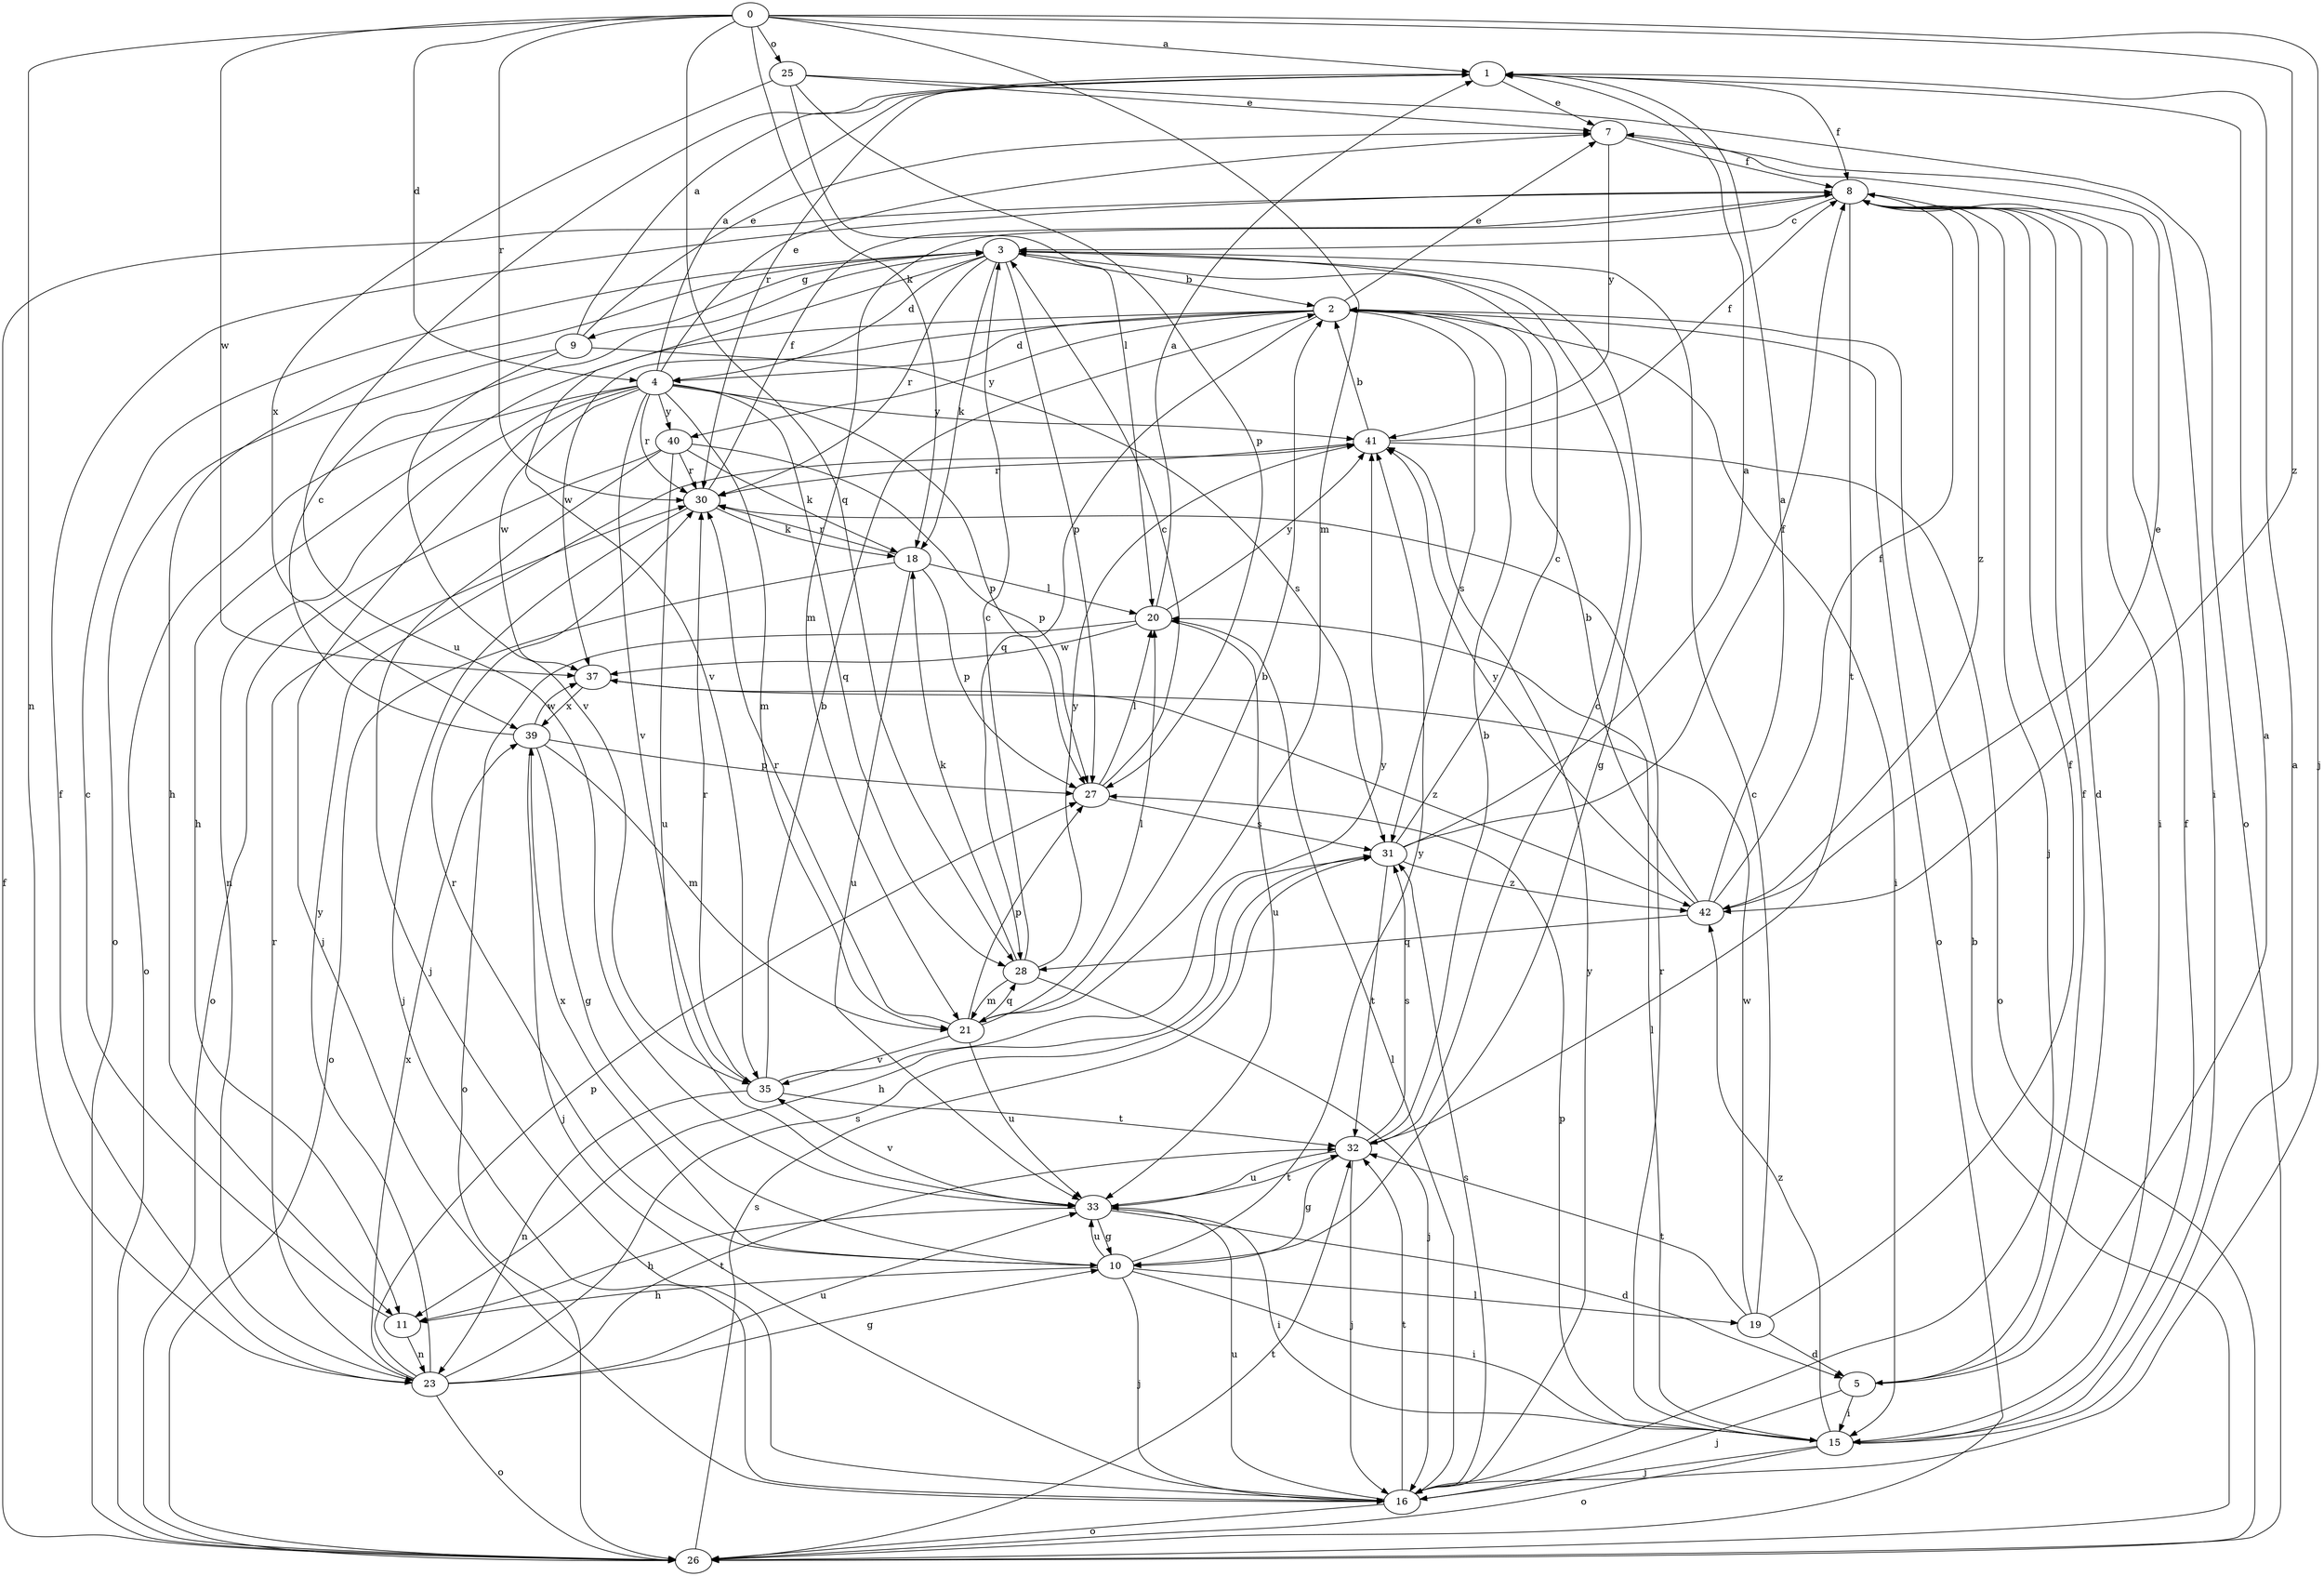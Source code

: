 strict digraph  {
0;
1;
2;
3;
4;
5;
7;
8;
9;
10;
11;
15;
16;
18;
19;
20;
21;
23;
25;
26;
27;
28;
30;
31;
32;
33;
35;
37;
39;
40;
41;
42;
0 -> 1  [label=a];
0 -> 4  [label=d];
0 -> 16  [label=j];
0 -> 18  [label=k];
0 -> 21  [label=m];
0 -> 23  [label=n];
0 -> 25  [label=o];
0 -> 28  [label=q];
0 -> 30  [label=r];
0 -> 37  [label=w];
0 -> 42  [label=z];
1 -> 7  [label=e];
1 -> 8  [label=f];
1 -> 30  [label=r];
1 -> 33  [label=u];
2 -> 4  [label=d];
2 -> 7  [label=e];
2 -> 11  [label=h];
2 -> 15  [label=i];
2 -> 26  [label=o];
2 -> 28  [label=q];
2 -> 31  [label=s];
2 -> 37  [label=w];
2 -> 40  [label=y];
3 -> 2  [label=b];
3 -> 4  [label=d];
3 -> 9  [label=g];
3 -> 10  [label=g];
3 -> 11  [label=h];
3 -> 18  [label=k];
3 -> 27  [label=p];
3 -> 30  [label=r];
3 -> 35  [label=v];
4 -> 1  [label=a];
4 -> 7  [label=e];
4 -> 16  [label=j];
4 -> 21  [label=m];
4 -> 23  [label=n];
4 -> 26  [label=o];
4 -> 27  [label=p];
4 -> 28  [label=q];
4 -> 30  [label=r];
4 -> 35  [label=v];
4 -> 37  [label=w];
4 -> 40  [label=y];
4 -> 41  [label=y];
5 -> 1  [label=a];
5 -> 8  [label=f];
5 -> 15  [label=i];
5 -> 16  [label=j];
7 -> 8  [label=f];
7 -> 15  [label=i];
7 -> 41  [label=y];
8 -> 3  [label=c];
8 -> 5  [label=d];
8 -> 15  [label=i];
8 -> 16  [label=j];
8 -> 21  [label=m];
8 -> 32  [label=t];
8 -> 42  [label=z];
9 -> 1  [label=a];
9 -> 7  [label=e];
9 -> 26  [label=o];
9 -> 31  [label=s];
9 -> 35  [label=v];
10 -> 11  [label=h];
10 -> 15  [label=i];
10 -> 16  [label=j];
10 -> 19  [label=l];
10 -> 30  [label=r];
10 -> 33  [label=u];
10 -> 39  [label=x];
10 -> 41  [label=y];
11 -> 3  [label=c];
11 -> 23  [label=n];
15 -> 1  [label=a];
15 -> 8  [label=f];
15 -> 16  [label=j];
15 -> 20  [label=l];
15 -> 26  [label=o];
15 -> 27  [label=p];
15 -> 30  [label=r];
15 -> 42  [label=z];
16 -> 20  [label=l];
16 -> 26  [label=o];
16 -> 31  [label=s];
16 -> 32  [label=t];
16 -> 33  [label=u];
16 -> 41  [label=y];
18 -> 20  [label=l];
18 -> 26  [label=o];
18 -> 27  [label=p];
18 -> 30  [label=r];
18 -> 33  [label=u];
19 -> 3  [label=c];
19 -> 5  [label=d];
19 -> 8  [label=f];
19 -> 32  [label=t];
19 -> 37  [label=w];
20 -> 1  [label=a];
20 -> 26  [label=o];
20 -> 33  [label=u];
20 -> 37  [label=w];
20 -> 41  [label=y];
21 -> 2  [label=b];
21 -> 20  [label=l];
21 -> 27  [label=p];
21 -> 28  [label=q];
21 -> 30  [label=r];
21 -> 33  [label=u];
21 -> 35  [label=v];
23 -> 8  [label=f];
23 -> 10  [label=g];
23 -> 26  [label=o];
23 -> 27  [label=p];
23 -> 30  [label=r];
23 -> 31  [label=s];
23 -> 32  [label=t];
23 -> 33  [label=u];
23 -> 39  [label=x];
23 -> 41  [label=y];
25 -> 7  [label=e];
25 -> 20  [label=l];
25 -> 26  [label=o];
25 -> 27  [label=p];
25 -> 39  [label=x];
26 -> 2  [label=b];
26 -> 8  [label=f];
26 -> 31  [label=s];
26 -> 32  [label=t];
27 -> 3  [label=c];
27 -> 20  [label=l];
27 -> 31  [label=s];
28 -> 3  [label=c];
28 -> 16  [label=j];
28 -> 18  [label=k];
28 -> 21  [label=m];
28 -> 41  [label=y];
30 -> 8  [label=f];
30 -> 16  [label=j];
30 -> 18  [label=k];
31 -> 1  [label=a];
31 -> 3  [label=c];
31 -> 8  [label=f];
31 -> 11  [label=h];
31 -> 32  [label=t];
31 -> 42  [label=z];
32 -> 2  [label=b];
32 -> 3  [label=c];
32 -> 10  [label=g];
32 -> 16  [label=j];
32 -> 31  [label=s];
32 -> 33  [label=u];
33 -> 5  [label=d];
33 -> 10  [label=g];
33 -> 11  [label=h];
33 -> 15  [label=i];
33 -> 32  [label=t];
33 -> 35  [label=v];
35 -> 2  [label=b];
35 -> 23  [label=n];
35 -> 30  [label=r];
35 -> 32  [label=t];
35 -> 41  [label=y];
37 -> 39  [label=x];
37 -> 42  [label=z];
39 -> 3  [label=c];
39 -> 10  [label=g];
39 -> 16  [label=j];
39 -> 21  [label=m];
39 -> 27  [label=p];
39 -> 37  [label=w];
40 -> 16  [label=j];
40 -> 18  [label=k];
40 -> 26  [label=o];
40 -> 27  [label=p];
40 -> 30  [label=r];
40 -> 33  [label=u];
41 -> 2  [label=b];
41 -> 8  [label=f];
41 -> 26  [label=o];
41 -> 30  [label=r];
42 -> 1  [label=a];
42 -> 2  [label=b];
42 -> 7  [label=e];
42 -> 8  [label=f];
42 -> 28  [label=q];
42 -> 41  [label=y];
}
